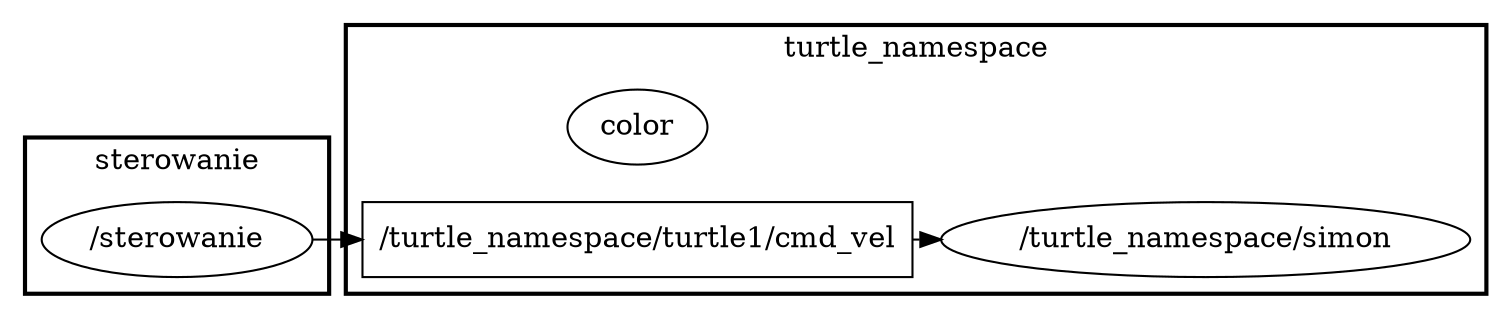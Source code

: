 digraph graphname {
	graph [bb="0,0,577.57,145",
		compound=True,
		rank=same,
		rankdir=LR,
		ranksep=0.2
	];
	node [label="\N"];
	subgraph cluster_turtle_namespace {
		graph [bb="134.69,8,569.57,137",
			compound=True,
			label=turtle_namespace,
			lheight=0.21,
			lp="352.13,125.5",
			lwidth=1.33,
			rank=same,
			rankdir=LR,
			ranksep=0.2,
			style=bold
		];
		color		 [height=0.5,
			pos="245.69,88",
			width=0.79437];
		t__turtle_namespace_turtle1_cmd_vel		 [URL=topic_3A_turtle_namespace_turtle1_cmd_vel,
			height=0.5,
			label="/turtle_namespace/turtle1/cmd_vel",
			pos="245.69,34",
			shape=box,
			width=2.8611];
		n__turtle_namespace_simon		 [URL=_turtle_namespace_simon,
			height=0.5,
			label="/turtle_namespace/simon",
			pos="462.13,34",
			shape=ellipse,
			width=2.7623];
		t__turtle_namespace_turtle1_cmd_vel -> n__turtle_namespace_simon		 [penwidth=1,
			pos="e,362.48,34 348.89,34 350.02,34 351.15,34 352.29,34"];
	}
	subgraph cluster_sterowanie {
		graph [bb="8,8,126.69,83",
			compound=True,
			label=sterowanie,
			lheight=0.21,
			lp="67.345,71.5",
			lwidth=0.82,
			rank=same,
			rankdir=LR,
			ranksep=0.2,
			style=bold
		];
		n__sterowanie		 [URL=_sterowanie,
			height=0.5,
			label="/sterowanie",
			pos="67.345,34",
			shape=ellipse,
			width=1.4263];
	}
	n__sterowanie -> t__turtle_namespace_turtle1_cmd_vel	 [penwidth=1,
		pos="e,142.54,34 118.88,34 123.23,34 127.74,34 132.34,34"];
}

